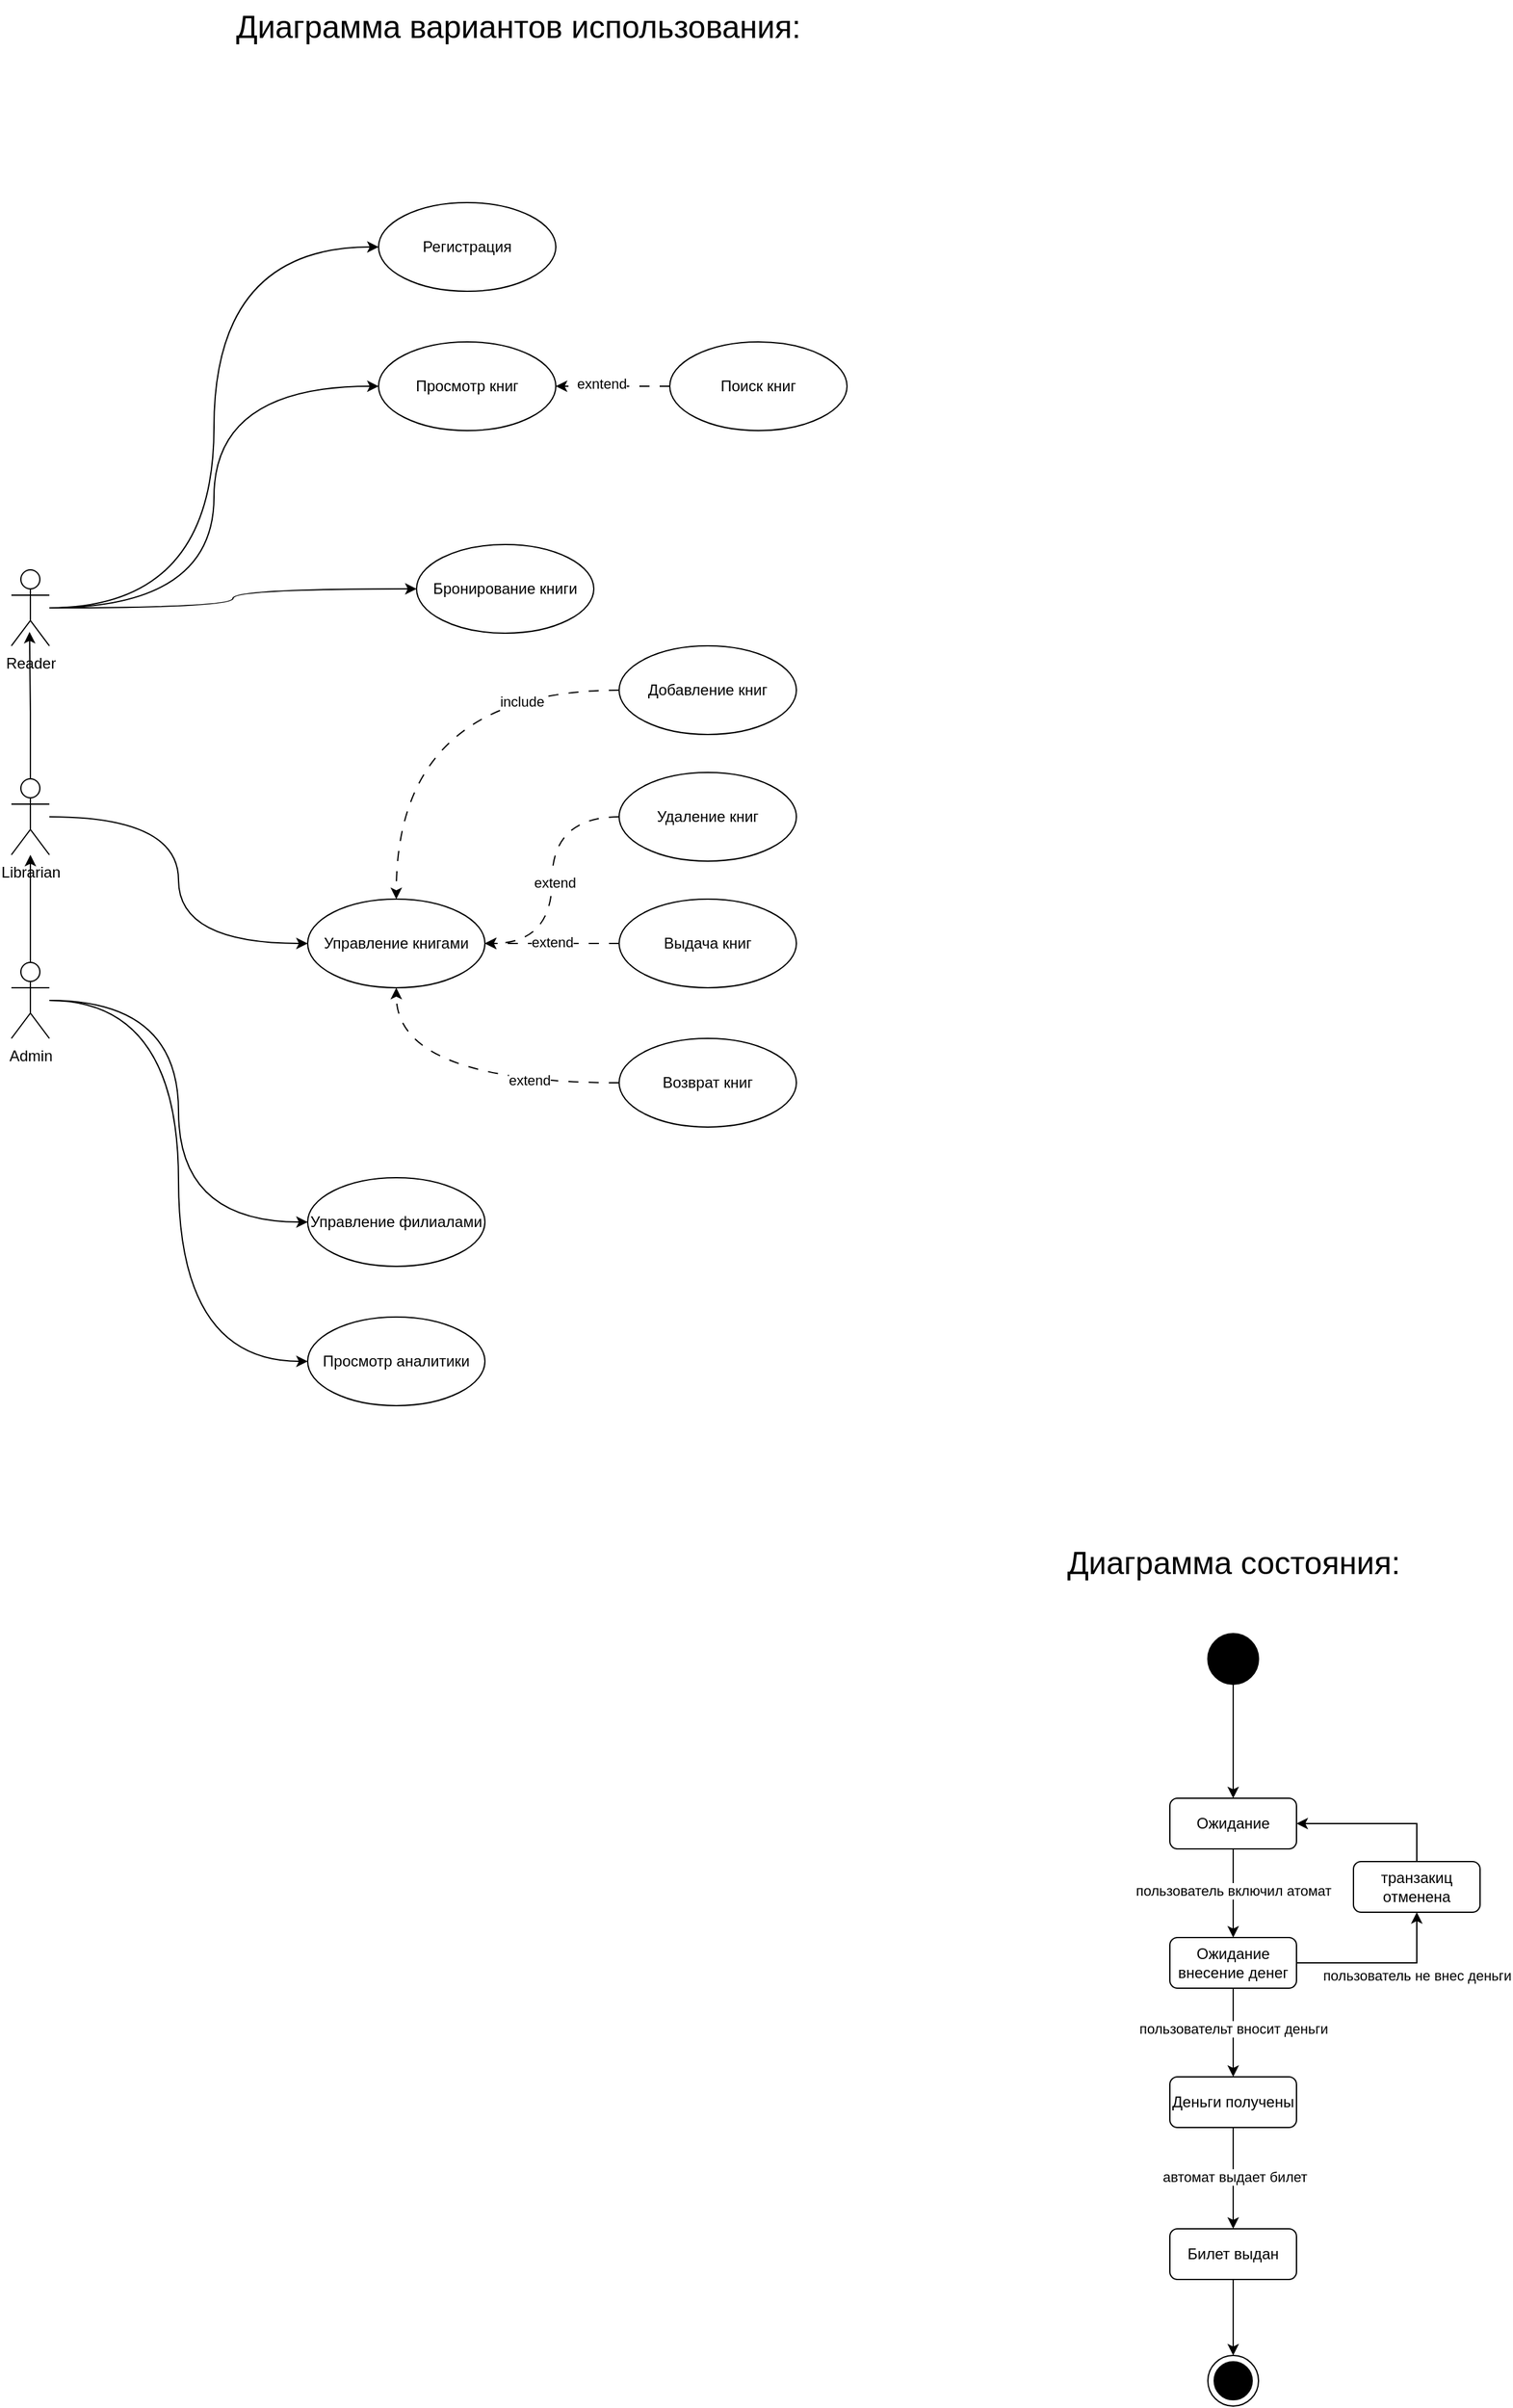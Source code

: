 <mxfile version="23.0.2" type="device">
  <diagram id="C5RBs43oDa-KdzZeNtuy" name="Page-1">
    <mxGraphModel dx="789" dy="818" grid="1" gridSize="10" guides="1" tooltips="1" connect="1" arrows="1" fold="1" page="1" pageScale="1" pageWidth="827" pageHeight="1169" math="0" shadow="0">
      <root>
        <mxCell id="WIyWlLk6GJQsqaUBKTNV-0" />
        <mxCell id="WIyWlLk6GJQsqaUBKTNV-1" parent="WIyWlLk6GJQsqaUBKTNV-0" />
        <mxCell id="9VNOGcir4t3zfCMRs3BQ-15" value="Регистрация" style="ellipse;whiteSpace=wrap;html=1;" parent="WIyWlLk6GJQsqaUBKTNV-1" vertex="1">
          <mxGeometry x="400" y="280" width="140" height="70" as="geometry" />
        </mxCell>
        <mxCell id="9VNOGcir4t3zfCMRs3BQ-58" value="Диаграмма вариантов использования:" style="text;html=1;align=center;verticalAlign=middle;resizable=0;points=[];autosize=1;strokeColor=none;fillColor=none;fontSize=25;" parent="WIyWlLk6GJQsqaUBKTNV-1" vertex="1">
          <mxGeometry x="275" y="120" width="470" height="40" as="geometry" />
        </mxCell>
        <mxCell id="WFDRFSRvHRVxW06Eg9aG-0" value="Диаграмма состояния:" style="text;html=1;align=center;verticalAlign=middle;resizable=0;points=[];autosize=1;strokeColor=none;fillColor=none;fontSize=25;" parent="WIyWlLk6GJQsqaUBKTNV-1" vertex="1">
          <mxGeometry x="930" y="1333" width="290" height="40" as="geometry" />
        </mxCell>
        <mxCell id="WFDRFSRvHRVxW06Eg9aG-3" style="edgeStyle=orthogonalEdgeStyle;rounded=0;orthogonalLoop=1;jettySize=auto;html=1;entryX=0.5;entryY=0;entryDx=0;entryDy=0;" parent="WIyWlLk6GJQsqaUBKTNV-1" source="WFDRFSRvHRVxW06Eg9aG-1" target="WFDRFSRvHRVxW06Eg9aG-2" edge="1">
          <mxGeometry relative="1" as="geometry" />
        </mxCell>
        <mxCell id="WFDRFSRvHRVxW06Eg9aG-1" value="" style="shape=ellipse;html=1;fillColor=strokeColor;fontSize=18;fontColor=#ffffff;" parent="WIyWlLk6GJQsqaUBKTNV-1" vertex="1">
          <mxGeometry x="1055" y="1410" width="40" height="40" as="geometry" />
        </mxCell>
        <mxCell id="WFDRFSRvHRVxW06Eg9aG-6" style="edgeStyle=orthogonalEdgeStyle;rounded=0;orthogonalLoop=1;jettySize=auto;html=1;entryX=0.5;entryY=0;entryDx=0;entryDy=0;" parent="WIyWlLk6GJQsqaUBKTNV-1" source="WFDRFSRvHRVxW06Eg9aG-2" target="WFDRFSRvHRVxW06Eg9aG-5" edge="1">
          <mxGeometry relative="1" as="geometry" />
        </mxCell>
        <mxCell id="WFDRFSRvHRVxW06Eg9aG-7" value="пользователь включил атомат" style="edgeLabel;html=1;align=center;verticalAlign=middle;resizable=0;points=[];" parent="WFDRFSRvHRVxW06Eg9aG-6" vertex="1" connectable="0">
          <mxGeometry x="-0.07" relative="1" as="geometry">
            <mxPoint as="offset" />
          </mxGeometry>
        </mxCell>
        <mxCell id="WFDRFSRvHRVxW06Eg9aG-2" value="Ожидание" style="shape=rect;rounded=1;html=1;whiteSpace=wrap;align=center;" parent="WIyWlLk6GJQsqaUBKTNV-1" vertex="1">
          <mxGeometry x="1025" y="1540" width="100" height="40" as="geometry" />
        </mxCell>
        <mxCell id="WFDRFSRvHRVxW06Eg9aG-9" style="edgeStyle=orthogonalEdgeStyle;rounded=0;orthogonalLoop=1;jettySize=auto;html=1;" parent="WIyWlLk6GJQsqaUBKTNV-1" source="WFDRFSRvHRVxW06Eg9aG-5" target="WFDRFSRvHRVxW06Eg9aG-8" edge="1">
          <mxGeometry relative="1" as="geometry" />
        </mxCell>
        <mxCell id="WFDRFSRvHRVxW06Eg9aG-10" value="пользовательт вносит деньги" style="edgeLabel;html=1;align=center;verticalAlign=middle;resizable=0;points=[];" parent="WFDRFSRvHRVxW06Eg9aG-9" vertex="1" connectable="0">
          <mxGeometry x="-0.094" relative="1" as="geometry">
            <mxPoint as="offset" />
          </mxGeometry>
        </mxCell>
        <mxCell id="ZWmssrIPhrKdZLBsm7Cw-44" style="edgeStyle=orthogonalEdgeStyle;rounded=0;orthogonalLoop=1;jettySize=auto;html=1;entryX=0.5;entryY=1;entryDx=0;entryDy=0;" edge="1" parent="WIyWlLk6GJQsqaUBKTNV-1" source="WFDRFSRvHRVxW06Eg9aG-5" target="ZWmssrIPhrKdZLBsm7Cw-41">
          <mxGeometry relative="1" as="geometry" />
        </mxCell>
        <mxCell id="ZWmssrIPhrKdZLBsm7Cw-45" value="пользователь не внес деньги" style="edgeLabel;html=1;align=center;verticalAlign=middle;resizable=0;points=[];" vertex="1" connectable="0" parent="ZWmssrIPhrKdZLBsm7Cw-44">
          <mxGeometry x="-0.378" y="-1" relative="1" as="geometry">
            <mxPoint x="53" y="9" as="offset" />
          </mxGeometry>
        </mxCell>
        <mxCell id="WFDRFSRvHRVxW06Eg9aG-5" value="Ожидание внесение денег" style="shape=rect;rounded=1;html=1;whiteSpace=wrap;align=center;" parent="WIyWlLk6GJQsqaUBKTNV-1" vertex="1">
          <mxGeometry x="1025" y="1650" width="100" height="40" as="geometry" />
        </mxCell>
        <mxCell id="WFDRFSRvHRVxW06Eg9aG-12" style="edgeStyle=orthogonalEdgeStyle;rounded=0;orthogonalLoop=1;jettySize=auto;html=1;entryX=0.5;entryY=0;entryDx=0;entryDy=0;" parent="WIyWlLk6GJQsqaUBKTNV-1" source="WFDRFSRvHRVxW06Eg9aG-8" target="WFDRFSRvHRVxW06Eg9aG-11" edge="1">
          <mxGeometry relative="1" as="geometry" />
        </mxCell>
        <mxCell id="WFDRFSRvHRVxW06Eg9aG-13" value="автомат выдает билет" style="edgeLabel;html=1;align=center;verticalAlign=middle;resizable=0;points=[];" parent="WFDRFSRvHRVxW06Eg9aG-12" vertex="1" connectable="0">
          <mxGeometry x="-0.026" y="1" relative="1" as="geometry">
            <mxPoint as="offset" />
          </mxGeometry>
        </mxCell>
        <mxCell id="WFDRFSRvHRVxW06Eg9aG-8" value="Деньги получены" style="shape=rect;rounded=1;html=1;whiteSpace=wrap;align=center;" parent="WIyWlLk6GJQsqaUBKTNV-1" vertex="1">
          <mxGeometry x="1025" y="1760" width="100" height="40" as="geometry" />
        </mxCell>
        <mxCell id="WFDRFSRvHRVxW06Eg9aG-16" style="edgeStyle=orthogonalEdgeStyle;rounded=0;orthogonalLoop=1;jettySize=auto;html=1;" parent="WIyWlLk6GJQsqaUBKTNV-1" source="WFDRFSRvHRVxW06Eg9aG-11" edge="1">
          <mxGeometry relative="1" as="geometry">
            <mxPoint x="1075" y="1980" as="targetPoint" />
          </mxGeometry>
        </mxCell>
        <mxCell id="WFDRFSRvHRVxW06Eg9aG-11" value="Билет выдан" style="shape=rect;rounded=1;html=1;whiteSpace=wrap;align=center;" parent="WIyWlLk6GJQsqaUBKTNV-1" vertex="1">
          <mxGeometry x="1025" y="1880" width="100" height="40" as="geometry" />
        </mxCell>
        <mxCell id="WFDRFSRvHRVxW06Eg9aG-21" value="" style="shape=mxgraph.sysml.actFinal;html=1;verticalLabelPosition=bottom;labelBackgroundColor=#ffffff;verticalAlign=top;" parent="WIyWlLk6GJQsqaUBKTNV-1" vertex="1">
          <mxGeometry x="1055" y="1980" width="40" height="40" as="geometry" />
        </mxCell>
        <mxCell id="ZWmssrIPhrKdZLBsm7Cw-31" style="edgeStyle=orthogonalEdgeStyle;rounded=0;orthogonalLoop=1;jettySize=auto;html=1;entryX=0;entryY=0.5;entryDx=0;entryDy=0;curved=1;" edge="1" parent="WIyWlLk6GJQsqaUBKTNV-1" source="ZWmssrIPhrKdZLBsm7Cw-0" target="ZWmssrIPhrKdZLBsm7Cw-10">
          <mxGeometry relative="1" as="geometry" />
        </mxCell>
        <mxCell id="ZWmssrIPhrKdZLBsm7Cw-0" value="Librarian" style="shape=umlActor;verticalLabelPosition=bottom;verticalAlign=top;html=1;" vertex="1" parent="WIyWlLk6GJQsqaUBKTNV-1">
          <mxGeometry x="110" y="735" width="30" height="60" as="geometry" />
        </mxCell>
        <mxCell id="ZWmssrIPhrKdZLBsm7Cw-35" style="edgeStyle=orthogonalEdgeStyle;rounded=0;orthogonalLoop=1;jettySize=auto;html=1;entryX=0;entryY=0.5;entryDx=0;entryDy=0;curved=1;" edge="1" parent="WIyWlLk6GJQsqaUBKTNV-1" source="ZWmssrIPhrKdZLBsm7Cw-3" target="9VNOGcir4t3zfCMRs3BQ-15">
          <mxGeometry relative="1" as="geometry" />
        </mxCell>
        <mxCell id="ZWmssrIPhrKdZLBsm7Cw-36" style="edgeStyle=orthogonalEdgeStyle;rounded=0;orthogonalLoop=1;jettySize=auto;html=1;entryX=0;entryY=0.5;entryDx=0;entryDy=0;curved=1;" edge="1" parent="WIyWlLk6GJQsqaUBKTNV-1" source="ZWmssrIPhrKdZLBsm7Cw-3" target="ZWmssrIPhrKdZLBsm7Cw-5">
          <mxGeometry relative="1" as="geometry" />
        </mxCell>
        <mxCell id="ZWmssrIPhrKdZLBsm7Cw-37" style="edgeStyle=orthogonalEdgeStyle;rounded=0;orthogonalLoop=1;jettySize=auto;html=1;curved=1;" edge="1" parent="WIyWlLk6GJQsqaUBKTNV-1" source="ZWmssrIPhrKdZLBsm7Cw-3" target="ZWmssrIPhrKdZLBsm7Cw-9">
          <mxGeometry relative="1" as="geometry" />
        </mxCell>
        <mxCell id="ZWmssrIPhrKdZLBsm7Cw-3" value="Reader" style="shape=umlActor;verticalLabelPosition=bottom;verticalAlign=top;html=1;" vertex="1" parent="WIyWlLk6GJQsqaUBKTNV-1">
          <mxGeometry x="110" y="570" width="30" height="60" as="geometry" />
        </mxCell>
        <mxCell id="ZWmssrIPhrKdZLBsm7Cw-30" style="edgeStyle=orthogonalEdgeStyle;rounded=0;orthogonalLoop=1;jettySize=auto;html=1;" edge="1" parent="WIyWlLk6GJQsqaUBKTNV-1" source="ZWmssrIPhrKdZLBsm7Cw-4" target="ZWmssrIPhrKdZLBsm7Cw-0">
          <mxGeometry relative="1" as="geometry" />
        </mxCell>
        <mxCell id="ZWmssrIPhrKdZLBsm7Cw-33" style="edgeStyle=orthogonalEdgeStyle;rounded=0;orthogonalLoop=1;jettySize=auto;html=1;entryX=0;entryY=0.5;entryDx=0;entryDy=0;curved=1;" edge="1" parent="WIyWlLk6GJQsqaUBKTNV-1" source="ZWmssrIPhrKdZLBsm7Cw-4" target="ZWmssrIPhrKdZLBsm7Cw-25">
          <mxGeometry relative="1" as="geometry" />
        </mxCell>
        <mxCell id="ZWmssrIPhrKdZLBsm7Cw-34" style="edgeStyle=orthogonalEdgeStyle;rounded=0;orthogonalLoop=1;jettySize=auto;html=1;entryX=0;entryY=0.5;entryDx=0;entryDy=0;curved=1;" edge="1" parent="WIyWlLk6GJQsqaUBKTNV-1" source="ZWmssrIPhrKdZLBsm7Cw-4" target="ZWmssrIPhrKdZLBsm7Cw-26">
          <mxGeometry relative="1" as="geometry" />
        </mxCell>
        <mxCell id="ZWmssrIPhrKdZLBsm7Cw-4" value="Admin" style="shape=umlActor;verticalLabelPosition=bottom;verticalAlign=top;html=1;" vertex="1" parent="WIyWlLk6GJQsqaUBKTNV-1">
          <mxGeometry x="110" y="880" width="30" height="60" as="geometry" />
        </mxCell>
        <mxCell id="ZWmssrIPhrKdZLBsm7Cw-5" value="Просмотр книг" style="ellipse;whiteSpace=wrap;html=1;" vertex="1" parent="WIyWlLk6GJQsqaUBKTNV-1">
          <mxGeometry x="400" y="390" width="140" height="70" as="geometry" />
        </mxCell>
        <mxCell id="ZWmssrIPhrKdZLBsm7Cw-7" style="edgeStyle=orthogonalEdgeStyle;rounded=0;orthogonalLoop=1;jettySize=auto;html=1;entryX=1;entryY=0.5;entryDx=0;entryDy=0;dashed=1;dashPattern=8 8;" edge="1" parent="WIyWlLk6GJQsqaUBKTNV-1" source="ZWmssrIPhrKdZLBsm7Cw-6" target="ZWmssrIPhrKdZLBsm7Cw-5">
          <mxGeometry relative="1" as="geometry" />
        </mxCell>
        <mxCell id="ZWmssrIPhrKdZLBsm7Cw-8" value="exntend" style="edgeLabel;html=1;align=center;verticalAlign=middle;resizable=0;points=[];" vertex="1" connectable="0" parent="ZWmssrIPhrKdZLBsm7Cw-7">
          <mxGeometry x="0.2" y="-2" relative="1" as="geometry">
            <mxPoint as="offset" />
          </mxGeometry>
        </mxCell>
        <mxCell id="ZWmssrIPhrKdZLBsm7Cw-6" value="Поиск книг" style="ellipse;whiteSpace=wrap;html=1;" vertex="1" parent="WIyWlLk6GJQsqaUBKTNV-1">
          <mxGeometry x="630" y="390" width="140" height="70" as="geometry" />
        </mxCell>
        <mxCell id="ZWmssrIPhrKdZLBsm7Cw-9" value="Бронирование книги" style="ellipse;whiteSpace=wrap;html=1;" vertex="1" parent="WIyWlLk6GJQsqaUBKTNV-1">
          <mxGeometry x="430" y="550" width="140" height="70" as="geometry" />
        </mxCell>
        <mxCell id="ZWmssrIPhrKdZLBsm7Cw-10" value="Управление книгами" style="ellipse;whiteSpace=wrap;html=1;" vertex="1" parent="WIyWlLk6GJQsqaUBKTNV-1">
          <mxGeometry x="344" y="830" width="140" height="70" as="geometry" />
        </mxCell>
        <mxCell id="ZWmssrIPhrKdZLBsm7Cw-13" style="edgeStyle=orthogonalEdgeStyle;rounded=0;orthogonalLoop=1;jettySize=auto;html=1;dashed=1;dashPattern=8 8;curved=1;" edge="1" parent="WIyWlLk6GJQsqaUBKTNV-1" source="ZWmssrIPhrKdZLBsm7Cw-11" target="ZWmssrIPhrKdZLBsm7Cw-10">
          <mxGeometry relative="1" as="geometry" />
        </mxCell>
        <mxCell id="ZWmssrIPhrKdZLBsm7Cw-16" value="include" style="edgeLabel;html=1;align=center;verticalAlign=middle;resizable=0;points=[];" vertex="1" connectable="0" parent="ZWmssrIPhrKdZLBsm7Cw-13">
          <mxGeometry x="-0.545" y="9" relative="1" as="geometry">
            <mxPoint as="offset" />
          </mxGeometry>
        </mxCell>
        <mxCell id="ZWmssrIPhrKdZLBsm7Cw-11" value="Добавление книг" style="ellipse;whiteSpace=wrap;html=1;" vertex="1" parent="WIyWlLk6GJQsqaUBKTNV-1">
          <mxGeometry x="590" y="630" width="140" height="70" as="geometry" />
        </mxCell>
        <mxCell id="ZWmssrIPhrKdZLBsm7Cw-15" style="edgeStyle=orthogonalEdgeStyle;rounded=0;orthogonalLoop=1;jettySize=auto;html=1;entryX=1;entryY=0.5;entryDx=0;entryDy=0;dashed=1;dashPattern=8 8;curved=1;" edge="1" parent="WIyWlLk6GJQsqaUBKTNV-1" source="ZWmssrIPhrKdZLBsm7Cw-12" target="ZWmssrIPhrKdZLBsm7Cw-10">
          <mxGeometry relative="1" as="geometry" />
        </mxCell>
        <mxCell id="ZWmssrIPhrKdZLBsm7Cw-17" value="extend" style="edgeLabel;html=1;align=center;verticalAlign=middle;resizable=0;points=[];" vertex="1" connectable="0" parent="ZWmssrIPhrKdZLBsm7Cw-15">
          <mxGeometry x="0.021" y="2" relative="1" as="geometry">
            <mxPoint as="offset" />
          </mxGeometry>
        </mxCell>
        <mxCell id="ZWmssrIPhrKdZLBsm7Cw-12" value="Удаление книг" style="ellipse;whiteSpace=wrap;html=1;" vertex="1" parent="WIyWlLk6GJQsqaUBKTNV-1">
          <mxGeometry x="590" y="730" width="140" height="70" as="geometry" />
        </mxCell>
        <mxCell id="ZWmssrIPhrKdZLBsm7Cw-21" style="edgeStyle=orthogonalEdgeStyle;rounded=0;orthogonalLoop=1;jettySize=auto;html=1;entryX=1;entryY=0.5;entryDx=0;entryDy=0;dashed=1;dashPattern=8 8;" edge="1" parent="WIyWlLk6GJQsqaUBKTNV-1" source="ZWmssrIPhrKdZLBsm7Cw-19" target="ZWmssrIPhrKdZLBsm7Cw-10">
          <mxGeometry relative="1" as="geometry" />
        </mxCell>
        <mxCell id="ZWmssrIPhrKdZLBsm7Cw-23" value="extend" style="edgeLabel;html=1;align=center;verticalAlign=middle;resizable=0;points=[];" vertex="1" connectable="0" parent="ZWmssrIPhrKdZLBsm7Cw-21">
          <mxGeometry y="-1" relative="1" as="geometry">
            <mxPoint as="offset" />
          </mxGeometry>
        </mxCell>
        <mxCell id="ZWmssrIPhrKdZLBsm7Cw-19" value="Выдача книг" style="ellipse;whiteSpace=wrap;html=1;" vertex="1" parent="WIyWlLk6GJQsqaUBKTNV-1">
          <mxGeometry x="590" y="830" width="140" height="70" as="geometry" />
        </mxCell>
        <mxCell id="ZWmssrIPhrKdZLBsm7Cw-22" style="edgeStyle=orthogonalEdgeStyle;rounded=0;orthogonalLoop=1;jettySize=auto;html=1;entryX=0.5;entryY=1;entryDx=0;entryDy=0;curved=1;dashed=1;dashPattern=8 8;" edge="1" parent="WIyWlLk6GJQsqaUBKTNV-1" source="ZWmssrIPhrKdZLBsm7Cw-20" target="ZWmssrIPhrKdZLBsm7Cw-10">
          <mxGeometry relative="1" as="geometry" />
        </mxCell>
        <mxCell id="ZWmssrIPhrKdZLBsm7Cw-24" value="extend" style="edgeLabel;html=1;align=center;verticalAlign=middle;resizable=0;points=[];" vertex="1" connectable="0" parent="ZWmssrIPhrKdZLBsm7Cw-22">
          <mxGeometry x="-0.434" y="-2" relative="1" as="geometry">
            <mxPoint as="offset" />
          </mxGeometry>
        </mxCell>
        <mxCell id="ZWmssrIPhrKdZLBsm7Cw-20" value="Возврат книг" style="ellipse;whiteSpace=wrap;html=1;" vertex="1" parent="WIyWlLk6GJQsqaUBKTNV-1">
          <mxGeometry x="590" y="940" width="140" height="70" as="geometry" />
        </mxCell>
        <mxCell id="ZWmssrIPhrKdZLBsm7Cw-25" value="Управление филиалами" style="ellipse;whiteSpace=wrap;html=1;" vertex="1" parent="WIyWlLk6GJQsqaUBKTNV-1">
          <mxGeometry x="344" y="1050" width="140" height="70" as="geometry" />
        </mxCell>
        <mxCell id="ZWmssrIPhrKdZLBsm7Cw-26" value="Просмотр аналитики" style="ellipse;whiteSpace=wrap;html=1;" vertex="1" parent="WIyWlLk6GJQsqaUBKTNV-1">
          <mxGeometry x="344" y="1160" width="140" height="70" as="geometry" />
        </mxCell>
        <mxCell id="ZWmssrIPhrKdZLBsm7Cw-38" style="edgeStyle=orthogonalEdgeStyle;rounded=0;orthogonalLoop=1;jettySize=auto;html=1;entryX=0.478;entryY=0.817;entryDx=0;entryDy=0;entryPerimeter=0;" edge="1" parent="WIyWlLk6GJQsqaUBKTNV-1" source="ZWmssrIPhrKdZLBsm7Cw-0" target="ZWmssrIPhrKdZLBsm7Cw-3">
          <mxGeometry relative="1" as="geometry" />
        </mxCell>
        <mxCell id="ZWmssrIPhrKdZLBsm7Cw-42" style="edgeStyle=orthogonalEdgeStyle;rounded=0;orthogonalLoop=1;jettySize=auto;html=1;entryX=1;entryY=0.5;entryDx=0;entryDy=0;" edge="1" parent="WIyWlLk6GJQsqaUBKTNV-1" source="ZWmssrIPhrKdZLBsm7Cw-41" target="WFDRFSRvHRVxW06Eg9aG-2">
          <mxGeometry relative="1" as="geometry">
            <Array as="points">
              <mxPoint x="1220" y="1560" />
            </Array>
          </mxGeometry>
        </mxCell>
        <mxCell id="ZWmssrIPhrKdZLBsm7Cw-41" value="транзакиц отменена" style="shape=rect;rounded=1;html=1;whiteSpace=wrap;align=center;" vertex="1" parent="WIyWlLk6GJQsqaUBKTNV-1">
          <mxGeometry x="1170" y="1590" width="100" height="40" as="geometry" />
        </mxCell>
      </root>
    </mxGraphModel>
  </diagram>
</mxfile>
